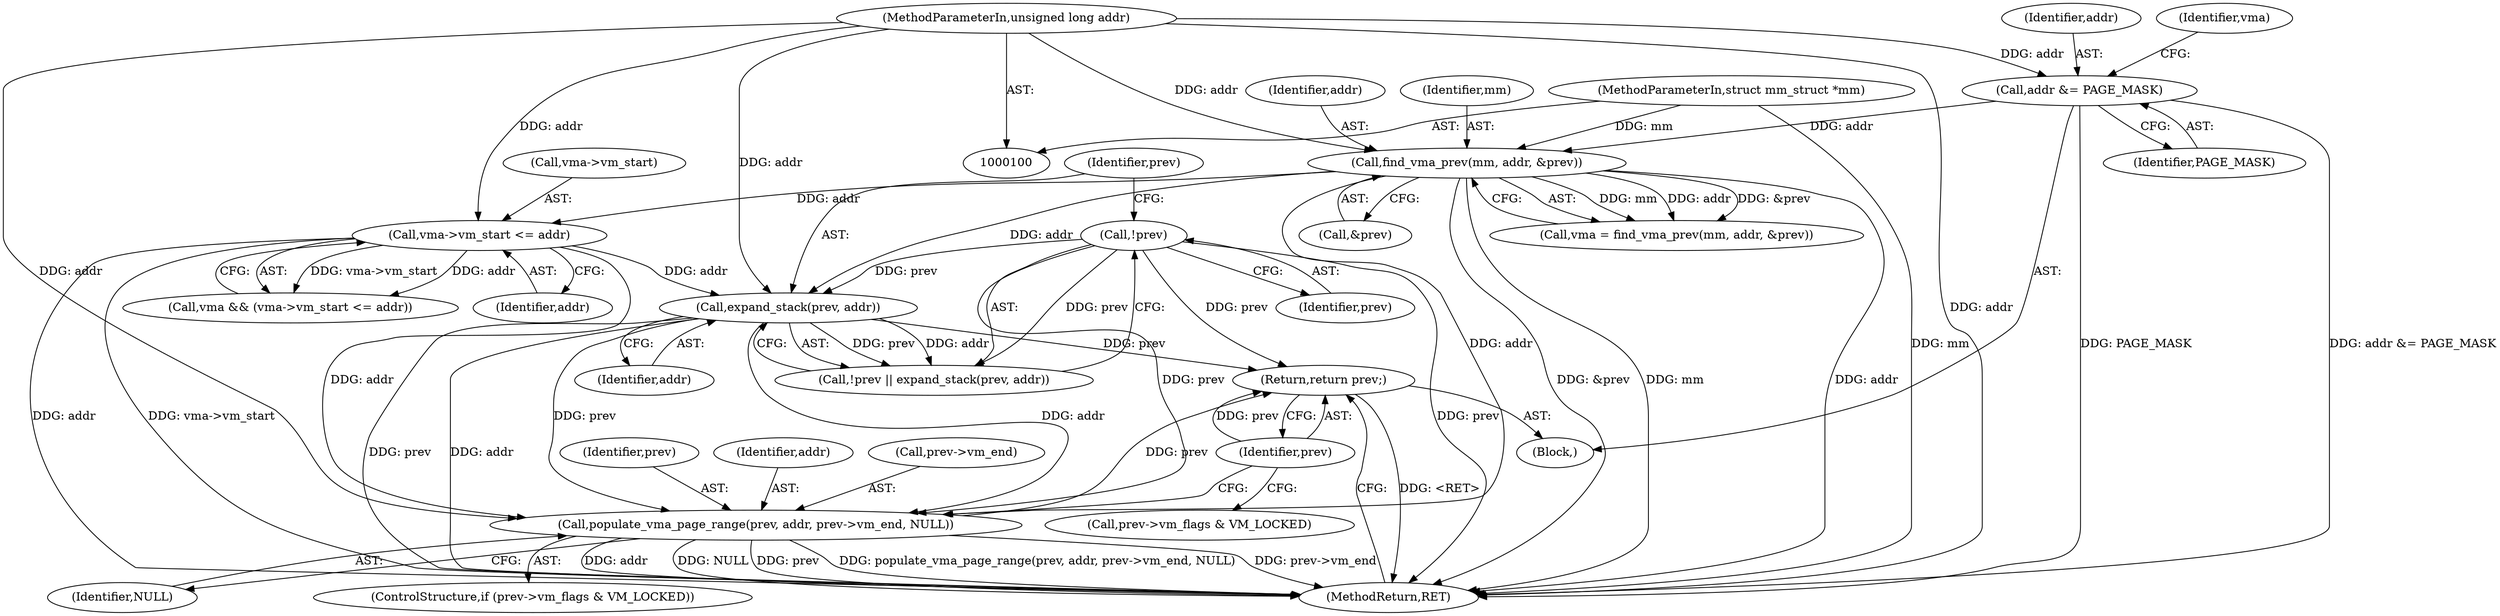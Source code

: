 digraph "1_linux_04f5866e41fb70690e28397487d8bd8eea7d712a_5@pointer" {
"1000148" [label="(Return,return prev;)"];
"1000149" [label="(Identifier,prev)"];
"1000141" [label="(Call,populate_vma_page_range(prev, addr, prev->vm_end, NULL))"];
"1000128" [label="(Call,!prev)"];
"1000130" [label="(Call,expand_stack(prev, addr))"];
"1000119" [label="(Call,vma->vm_start <= addr)"];
"1000111" [label="(Call,find_vma_prev(mm, addr, &prev))"];
"1000101" [label="(MethodParameterIn,struct mm_struct *mm)"];
"1000106" [label="(Call,addr &= PAGE_MASK)"];
"1000102" [label="(MethodParameterIn,unsigned long addr)"];
"1000142" [label="(Identifier,prev)"];
"1000149" [label="(Identifier,prev)"];
"1000130" [label="(Call,expand_stack(prev, addr))"];
"1000129" [label="(Identifier,prev)"];
"1000111" [label="(Call,find_vma_prev(mm, addr, &prev))"];
"1000113" [label="(Identifier,addr)"];
"1000119" [label="(Call,vma->vm_start <= addr)"];
"1000114" [label="(Call,&prev)"];
"1000106" [label="(Call,addr &= PAGE_MASK)"];
"1000132" [label="(Identifier,addr)"];
"1000120" [label="(Call,vma->vm_start)"];
"1000143" [label="(Identifier,addr)"];
"1000103" [label="(Block,)"];
"1000108" [label="(Identifier,PAGE_MASK)"];
"1000144" [label="(Call,prev->vm_end)"];
"1000102" [label="(MethodParameterIn,unsigned long addr)"];
"1000147" [label="(Identifier,NULL)"];
"1000117" [label="(Call,vma && (vma->vm_start <= addr))"];
"1000141" [label="(Call,populate_vma_page_range(prev, addr, prev->vm_end, NULL))"];
"1000110" [label="(Identifier,vma)"];
"1000150" [label="(MethodReturn,RET)"];
"1000135" [label="(ControlStructure,if (prev->vm_flags & VM_LOCKED))"];
"1000123" [label="(Identifier,addr)"];
"1000128" [label="(Call,!prev)"];
"1000136" [label="(Call,prev->vm_flags & VM_LOCKED)"];
"1000107" [label="(Identifier,addr)"];
"1000109" [label="(Call,vma = find_vma_prev(mm, addr, &prev))"];
"1000127" [label="(Call,!prev || expand_stack(prev, addr))"];
"1000131" [label="(Identifier,prev)"];
"1000112" [label="(Identifier,mm)"];
"1000101" [label="(MethodParameterIn,struct mm_struct *mm)"];
"1000148" [label="(Return,return prev;)"];
"1000148" -> "1000103"  [label="AST: "];
"1000148" -> "1000149"  [label="CFG: "];
"1000149" -> "1000148"  [label="AST: "];
"1000150" -> "1000148"  [label="CFG: "];
"1000148" -> "1000150"  [label="DDG: <RET>"];
"1000149" -> "1000148"  [label="DDG: prev"];
"1000141" -> "1000148"  [label="DDG: prev"];
"1000128" -> "1000148"  [label="DDG: prev"];
"1000130" -> "1000148"  [label="DDG: prev"];
"1000149" -> "1000141"  [label="CFG: "];
"1000149" -> "1000136"  [label="CFG: "];
"1000141" -> "1000135"  [label="AST: "];
"1000141" -> "1000147"  [label="CFG: "];
"1000142" -> "1000141"  [label="AST: "];
"1000143" -> "1000141"  [label="AST: "];
"1000144" -> "1000141"  [label="AST: "];
"1000147" -> "1000141"  [label="AST: "];
"1000141" -> "1000150"  [label="DDG: prev"];
"1000141" -> "1000150"  [label="DDG: populate_vma_page_range(prev, addr, prev->vm_end, NULL)"];
"1000141" -> "1000150"  [label="DDG: prev->vm_end"];
"1000141" -> "1000150"  [label="DDG: addr"];
"1000141" -> "1000150"  [label="DDG: NULL"];
"1000128" -> "1000141"  [label="DDG: prev"];
"1000130" -> "1000141"  [label="DDG: prev"];
"1000130" -> "1000141"  [label="DDG: addr"];
"1000111" -> "1000141"  [label="DDG: addr"];
"1000119" -> "1000141"  [label="DDG: addr"];
"1000102" -> "1000141"  [label="DDG: addr"];
"1000128" -> "1000127"  [label="AST: "];
"1000128" -> "1000129"  [label="CFG: "];
"1000129" -> "1000128"  [label="AST: "];
"1000131" -> "1000128"  [label="CFG: "];
"1000127" -> "1000128"  [label="CFG: "];
"1000128" -> "1000150"  [label="DDG: prev"];
"1000128" -> "1000127"  [label="DDG: prev"];
"1000128" -> "1000130"  [label="DDG: prev"];
"1000130" -> "1000127"  [label="AST: "];
"1000130" -> "1000132"  [label="CFG: "];
"1000131" -> "1000130"  [label="AST: "];
"1000132" -> "1000130"  [label="AST: "];
"1000127" -> "1000130"  [label="CFG: "];
"1000130" -> "1000150"  [label="DDG: prev"];
"1000130" -> "1000150"  [label="DDG: addr"];
"1000130" -> "1000127"  [label="DDG: prev"];
"1000130" -> "1000127"  [label="DDG: addr"];
"1000119" -> "1000130"  [label="DDG: addr"];
"1000111" -> "1000130"  [label="DDG: addr"];
"1000102" -> "1000130"  [label="DDG: addr"];
"1000119" -> "1000117"  [label="AST: "];
"1000119" -> "1000123"  [label="CFG: "];
"1000120" -> "1000119"  [label="AST: "];
"1000123" -> "1000119"  [label="AST: "];
"1000117" -> "1000119"  [label="CFG: "];
"1000119" -> "1000150"  [label="DDG: addr"];
"1000119" -> "1000150"  [label="DDG: vma->vm_start"];
"1000119" -> "1000117"  [label="DDG: vma->vm_start"];
"1000119" -> "1000117"  [label="DDG: addr"];
"1000111" -> "1000119"  [label="DDG: addr"];
"1000102" -> "1000119"  [label="DDG: addr"];
"1000111" -> "1000109"  [label="AST: "];
"1000111" -> "1000114"  [label="CFG: "];
"1000112" -> "1000111"  [label="AST: "];
"1000113" -> "1000111"  [label="AST: "];
"1000114" -> "1000111"  [label="AST: "];
"1000109" -> "1000111"  [label="CFG: "];
"1000111" -> "1000150"  [label="DDG: &prev"];
"1000111" -> "1000150"  [label="DDG: mm"];
"1000111" -> "1000150"  [label="DDG: addr"];
"1000111" -> "1000109"  [label="DDG: mm"];
"1000111" -> "1000109"  [label="DDG: addr"];
"1000111" -> "1000109"  [label="DDG: &prev"];
"1000101" -> "1000111"  [label="DDG: mm"];
"1000106" -> "1000111"  [label="DDG: addr"];
"1000102" -> "1000111"  [label="DDG: addr"];
"1000101" -> "1000100"  [label="AST: "];
"1000101" -> "1000150"  [label="DDG: mm"];
"1000106" -> "1000103"  [label="AST: "];
"1000106" -> "1000108"  [label="CFG: "];
"1000107" -> "1000106"  [label="AST: "];
"1000108" -> "1000106"  [label="AST: "];
"1000110" -> "1000106"  [label="CFG: "];
"1000106" -> "1000150"  [label="DDG: PAGE_MASK"];
"1000106" -> "1000150"  [label="DDG: addr &= PAGE_MASK"];
"1000102" -> "1000106"  [label="DDG: addr"];
"1000102" -> "1000100"  [label="AST: "];
"1000102" -> "1000150"  [label="DDG: addr"];
}
